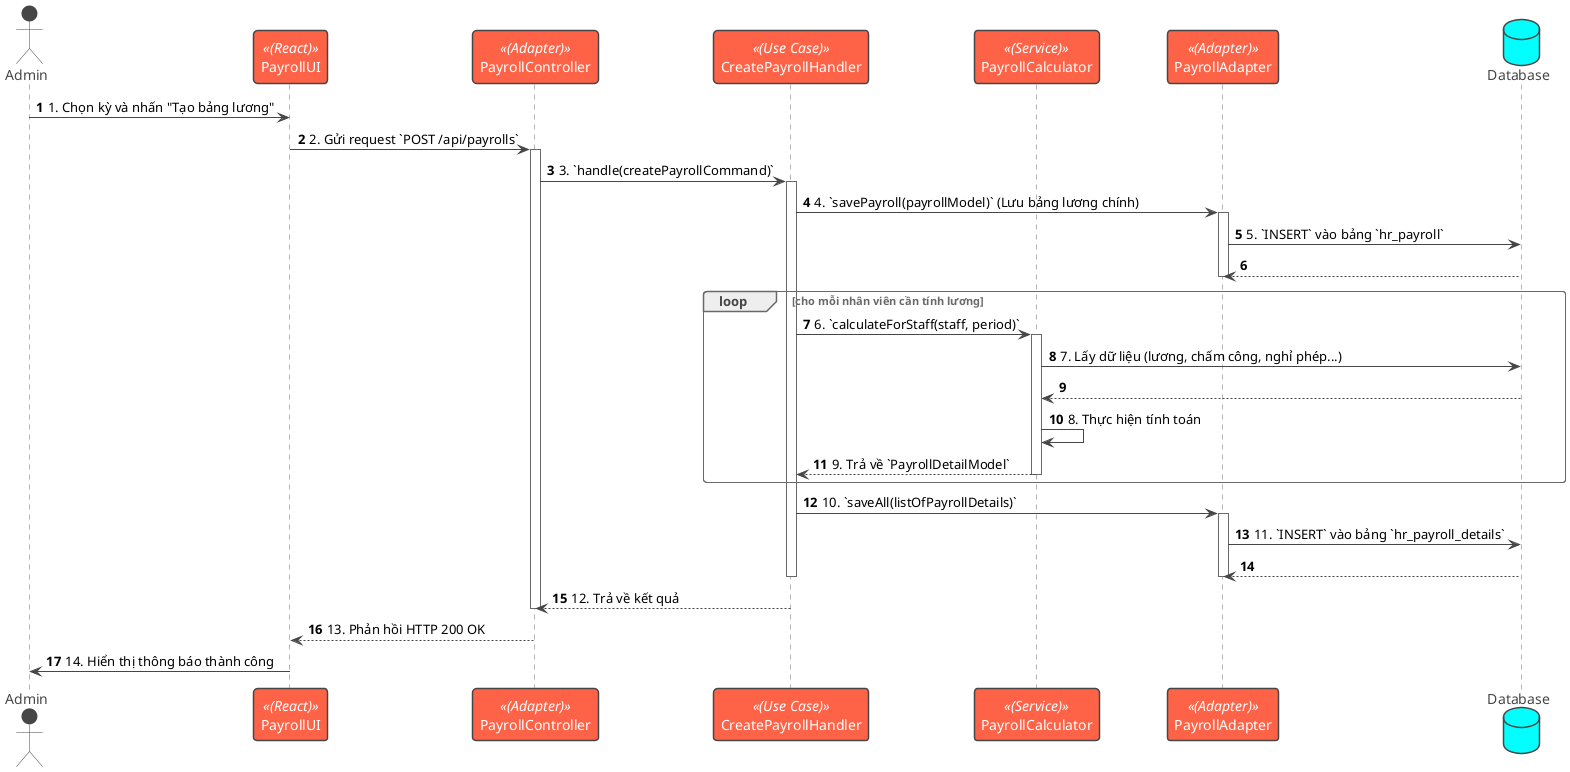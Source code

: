 @startuml
!theme vibrant
autonumber

actor "Admin" as user
participant "PayrollUI" as ui <<(React)>>
participant "PayrollController" as controller <<(Adapter)>>
participant "CreatePayrollHandler" as handler <<(Use Case)>>
participant "PayrollCalculator" as calculator <<(Service)>>
participant "PayrollAdapter" as adapter <<(Adapter)>>
database "Database" as db

user -> ui : 1. Chọn kỳ và nhấn "Tạo bảng lương"
ui -> controller : 2. Gửi request `POST /api/payrolls`
activate controller

controller -> handler : 3. `handle(createPayrollCommand)`
activate handler

handler -> adapter : 4. `savePayroll(payrollModel)` (Lưu bảng lương chính)
activate adapter
adapter -> db : 5. `INSERT` vào bảng `hr_payroll`
db --> adapter
deactivate adapter

loop cho mỗi nhân viên cần tính lương
    handler -> calculator : 6. `calculateForStaff(staff, period)`
    activate calculator

    calculator -> db : 7. Lấy dữ liệu (lương, chấm công, nghỉ phép...)
    db --> calculator

    calculator -> calculator : 8. Thực hiện tính toán
    calculator --> handler : 9. Trả về `PayrollDetailModel`
    deactivate calculator
end

handler -> adapter : 10. `saveAll(listOfPayrollDetails)`
activate adapter
adapter -> db : 11. `INSERT` vào bảng `hr_payroll_details`
db --> adapter
deactivate adapter

deactivate handler
handler --> controller : 12. Trả về kết quả
deactivate controller

controller --> ui : 13. Phản hồi HTTP 200 OK
ui -> user : 14. Hiển thị thông báo thành công

@enduml